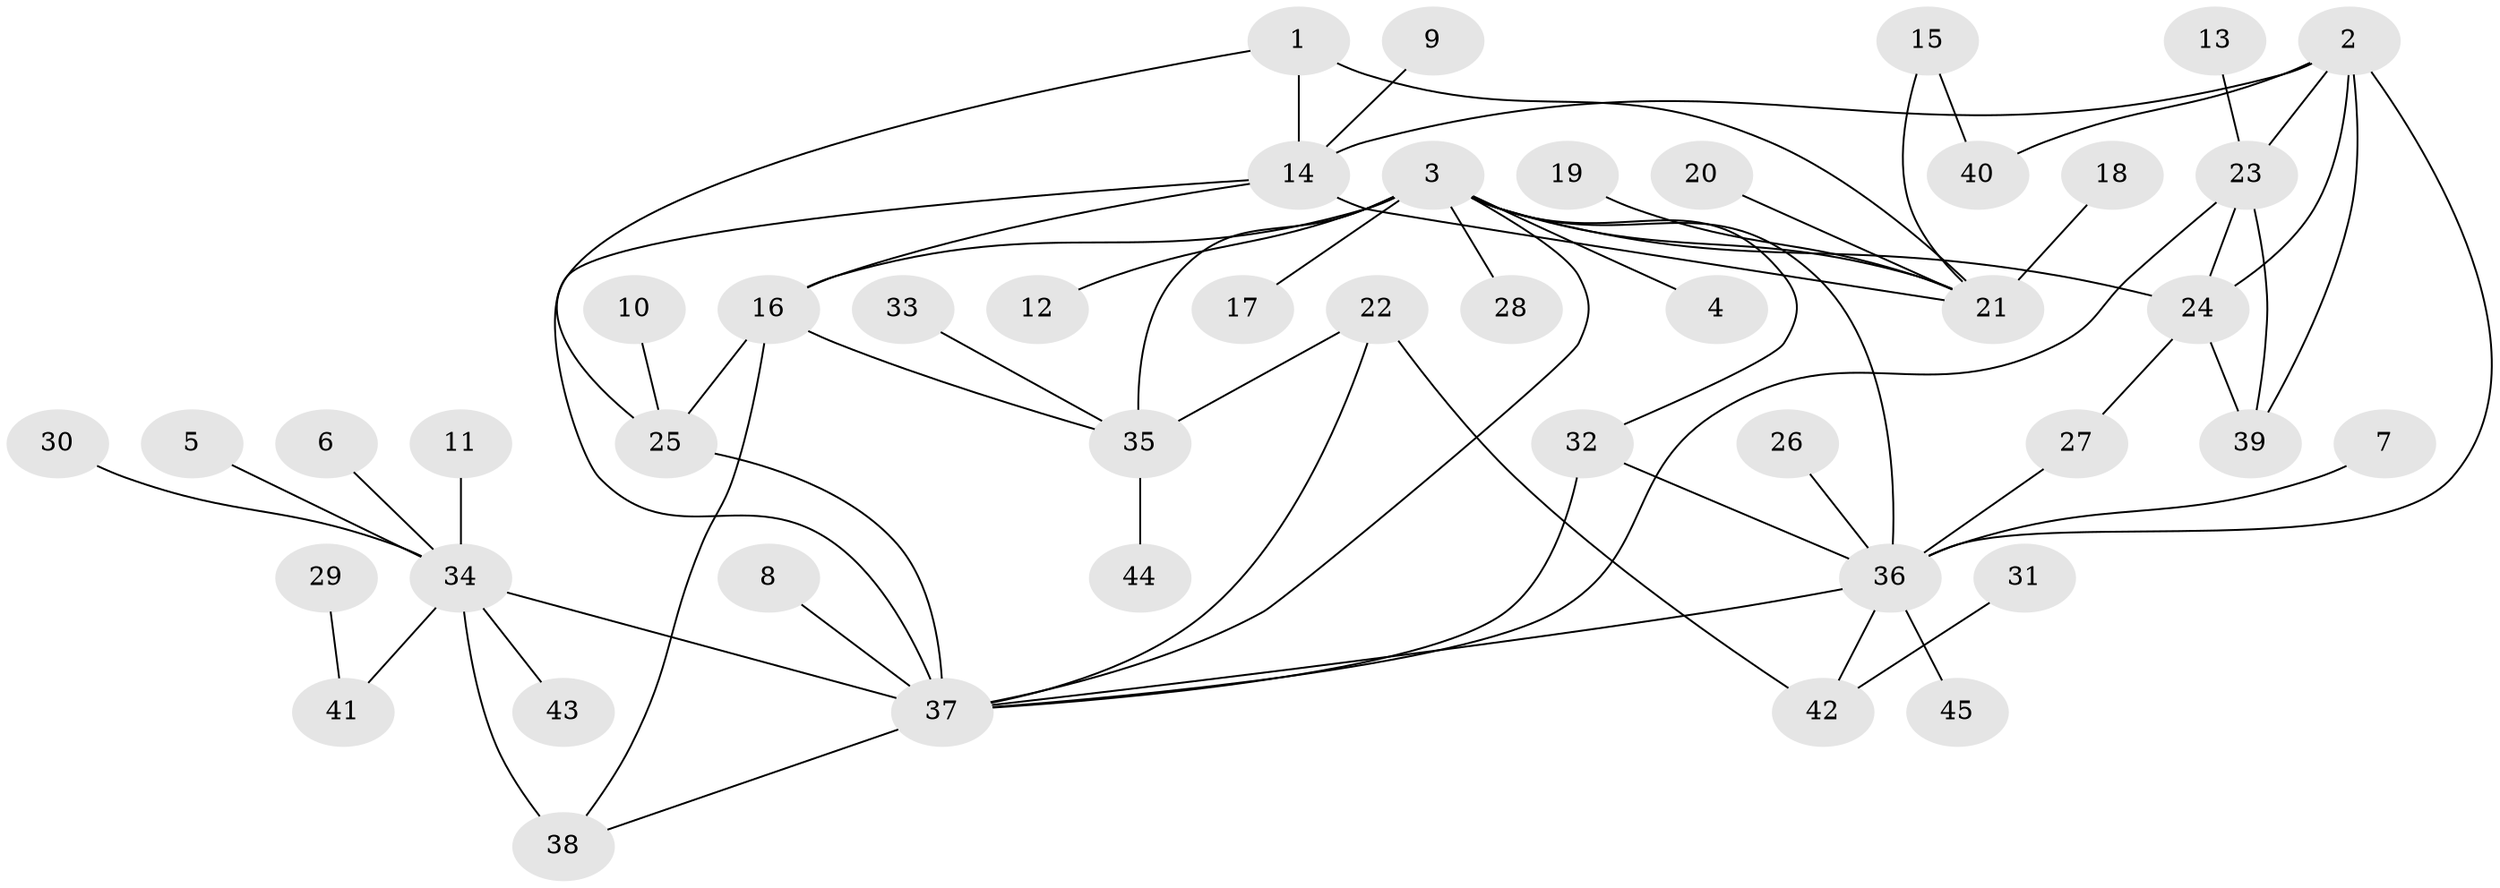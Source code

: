 // original degree distribution, {9: 0.022222222222222223, 4: 0.08888888888888889, 8: 0.022222222222222223, 7: 0.044444444444444446, 5: 0.044444444444444446, 6: 0.03333333333333333, 11: 0.011111111111111112, 10: 0.011111111111111112, 1: 0.5555555555555556, 2: 0.13333333333333333, 3: 0.03333333333333333}
// Generated by graph-tools (version 1.1) at 2025/26/03/09/25 03:26:48]
// undirected, 45 vertices, 65 edges
graph export_dot {
graph [start="1"]
  node [color=gray90,style=filled];
  1;
  2;
  3;
  4;
  5;
  6;
  7;
  8;
  9;
  10;
  11;
  12;
  13;
  14;
  15;
  16;
  17;
  18;
  19;
  20;
  21;
  22;
  23;
  24;
  25;
  26;
  27;
  28;
  29;
  30;
  31;
  32;
  33;
  34;
  35;
  36;
  37;
  38;
  39;
  40;
  41;
  42;
  43;
  44;
  45;
  1 -- 14 [weight=2.0];
  1 -- 21 [weight=1.0];
  1 -- 25 [weight=1.0];
  2 -- 14 [weight=1.0];
  2 -- 23 [weight=1.0];
  2 -- 24 [weight=1.0];
  2 -- 36 [weight=1.0];
  2 -- 39 [weight=1.0];
  2 -- 40 [weight=1.0];
  3 -- 4 [weight=1.0];
  3 -- 12 [weight=1.0];
  3 -- 16 [weight=2.0];
  3 -- 17 [weight=1.0];
  3 -- 21 [weight=1.0];
  3 -- 24 [weight=1.0];
  3 -- 28 [weight=1.0];
  3 -- 32 [weight=1.0];
  3 -- 35 [weight=2.0];
  3 -- 36 [weight=2.0];
  3 -- 37 [weight=1.0];
  5 -- 34 [weight=1.0];
  6 -- 34 [weight=1.0];
  7 -- 36 [weight=1.0];
  8 -- 37 [weight=1.0];
  9 -- 14 [weight=1.0];
  10 -- 25 [weight=1.0];
  11 -- 34 [weight=1.0];
  13 -- 23 [weight=1.0];
  14 -- 16 [weight=1.0];
  14 -- 21 [weight=2.0];
  14 -- 37 [weight=1.0];
  15 -- 21 [weight=1.0];
  15 -- 40 [weight=1.0];
  16 -- 25 [weight=1.0];
  16 -- 35 [weight=1.0];
  16 -- 38 [weight=1.0];
  18 -- 21 [weight=1.0];
  19 -- 21 [weight=1.0];
  20 -- 21 [weight=1.0];
  22 -- 35 [weight=1.0];
  22 -- 37 [weight=1.0];
  22 -- 42 [weight=1.0];
  23 -- 24 [weight=1.0];
  23 -- 37 [weight=1.0];
  23 -- 39 [weight=1.0];
  24 -- 27 [weight=1.0];
  24 -- 39 [weight=1.0];
  25 -- 37 [weight=2.0];
  26 -- 36 [weight=1.0];
  27 -- 36 [weight=1.0];
  29 -- 41 [weight=1.0];
  30 -- 34 [weight=1.0];
  31 -- 42 [weight=1.0];
  32 -- 36 [weight=1.0];
  32 -- 37 [weight=1.0];
  33 -- 35 [weight=1.0];
  34 -- 37 [weight=2.0];
  34 -- 38 [weight=2.0];
  34 -- 41 [weight=1.0];
  34 -- 43 [weight=1.0];
  35 -- 44 [weight=1.0];
  36 -- 37 [weight=1.0];
  36 -- 42 [weight=1.0];
  36 -- 45 [weight=1.0];
  37 -- 38 [weight=1.0];
}
